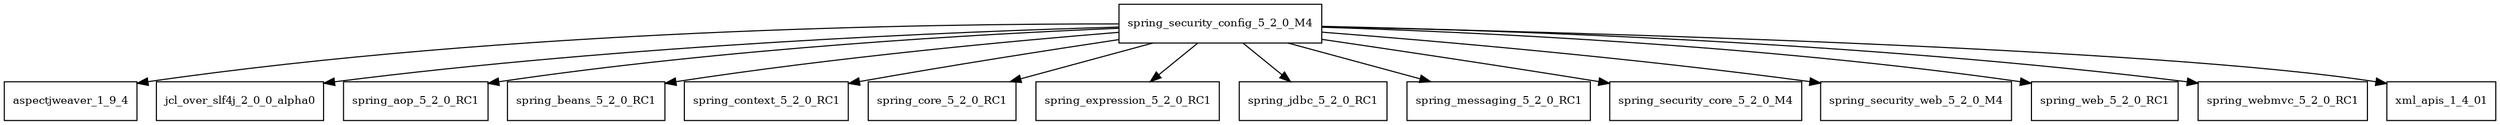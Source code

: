 digraph spring_security_config_5_2_0_M4_dependencies {
  node [shape = box, fontsize=10.0];
  spring_security_config_5_2_0_M4 -> aspectjweaver_1_9_4;
  spring_security_config_5_2_0_M4 -> jcl_over_slf4j_2_0_0_alpha0;
  spring_security_config_5_2_0_M4 -> spring_aop_5_2_0_RC1;
  spring_security_config_5_2_0_M4 -> spring_beans_5_2_0_RC1;
  spring_security_config_5_2_0_M4 -> spring_context_5_2_0_RC1;
  spring_security_config_5_2_0_M4 -> spring_core_5_2_0_RC1;
  spring_security_config_5_2_0_M4 -> spring_expression_5_2_0_RC1;
  spring_security_config_5_2_0_M4 -> spring_jdbc_5_2_0_RC1;
  spring_security_config_5_2_0_M4 -> spring_messaging_5_2_0_RC1;
  spring_security_config_5_2_0_M4 -> spring_security_core_5_2_0_M4;
  spring_security_config_5_2_0_M4 -> spring_security_web_5_2_0_M4;
  spring_security_config_5_2_0_M4 -> spring_web_5_2_0_RC1;
  spring_security_config_5_2_0_M4 -> spring_webmvc_5_2_0_RC1;
  spring_security_config_5_2_0_M4 -> xml_apis_1_4_01;
}
